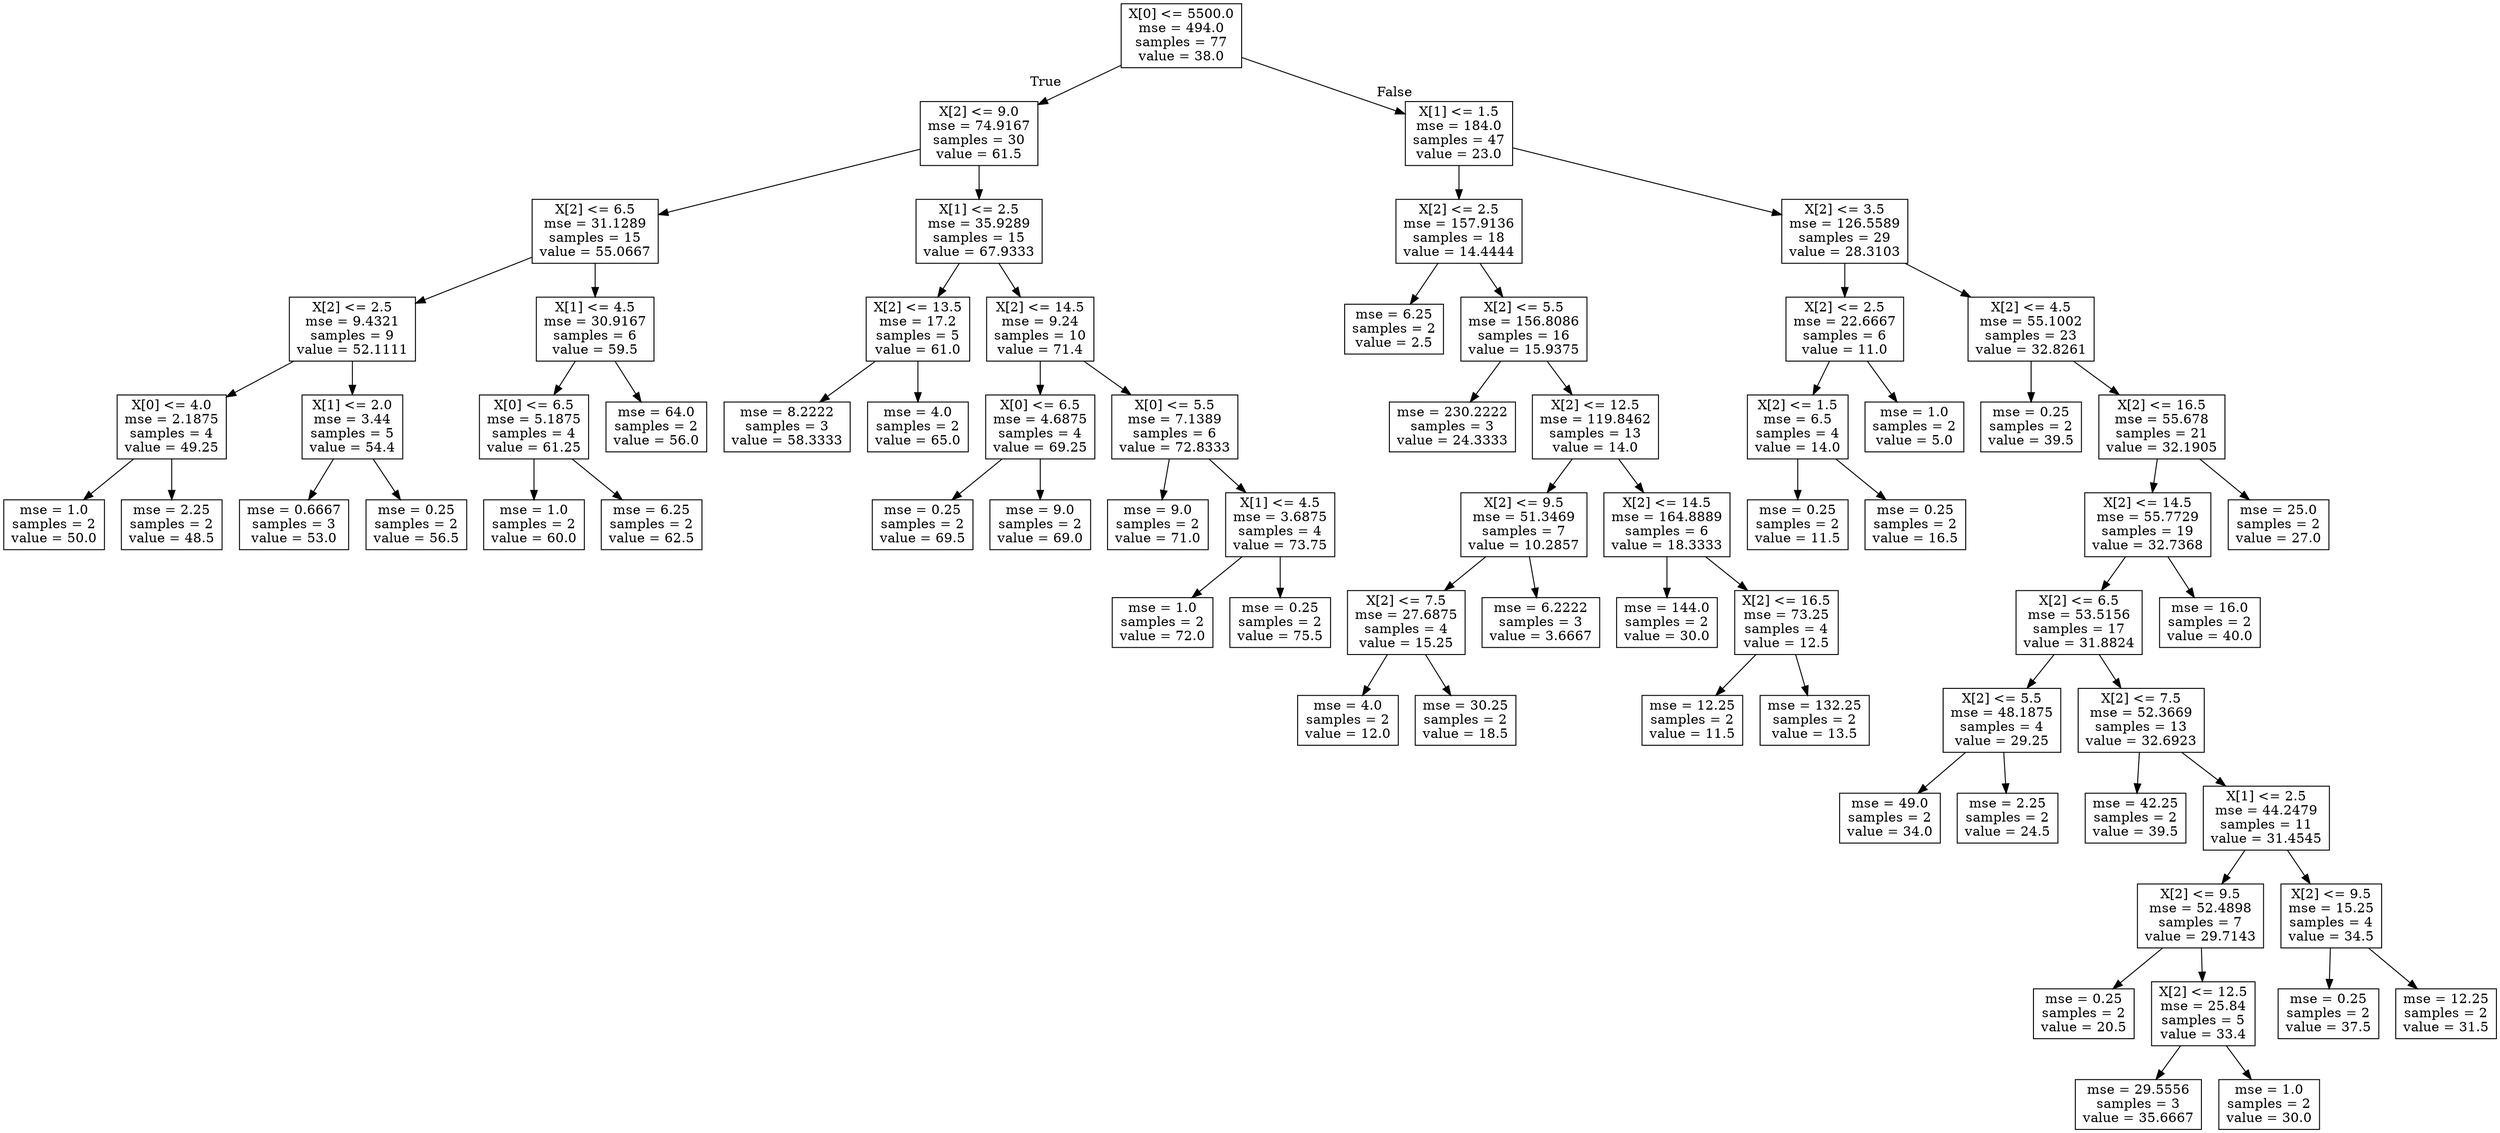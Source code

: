 digraph Tree {
node [shape=box] ;
0 [label="X[0] <= 5500.0\nmse = 494.0\nsamples = 77\nvalue = 38.0"] ;
1 [label="X[2] <= 9.0\nmse = 74.9167\nsamples = 30\nvalue = 61.5"] ;
0 -> 1 [labeldistance=2.5, labelangle=45, headlabel="True"] ;
2 [label="X[2] <= 6.5\nmse = 31.1289\nsamples = 15\nvalue = 55.0667"] ;
1 -> 2 ;
3 [label="X[2] <= 2.5\nmse = 9.4321\nsamples = 9\nvalue = 52.1111"] ;
2 -> 3 ;
4 [label="X[0] <= 4.0\nmse = 2.1875\nsamples = 4\nvalue = 49.25"] ;
3 -> 4 ;
5 [label="mse = 1.0\nsamples = 2\nvalue = 50.0"] ;
4 -> 5 ;
6 [label="mse = 2.25\nsamples = 2\nvalue = 48.5"] ;
4 -> 6 ;
7 [label="X[1] <= 2.0\nmse = 3.44\nsamples = 5\nvalue = 54.4"] ;
3 -> 7 ;
8 [label="mse = 0.6667\nsamples = 3\nvalue = 53.0"] ;
7 -> 8 ;
9 [label="mse = 0.25\nsamples = 2\nvalue = 56.5"] ;
7 -> 9 ;
10 [label="X[1] <= 4.5\nmse = 30.9167\nsamples = 6\nvalue = 59.5"] ;
2 -> 10 ;
11 [label="X[0] <= 6.5\nmse = 5.1875\nsamples = 4\nvalue = 61.25"] ;
10 -> 11 ;
12 [label="mse = 1.0\nsamples = 2\nvalue = 60.0"] ;
11 -> 12 ;
13 [label="mse = 6.25\nsamples = 2\nvalue = 62.5"] ;
11 -> 13 ;
14 [label="mse = 64.0\nsamples = 2\nvalue = 56.0"] ;
10 -> 14 ;
15 [label="X[1] <= 2.5\nmse = 35.9289\nsamples = 15\nvalue = 67.9333"] ;
1 -> 15 ;
16 [label="X[2] <= 13.5\nmse = 17.2\nsamples = 5\nvalue = 61.0"] ;
15 -> 16 ;
17 [label="mse = 8.2222\nsamples = 3\nvalue = 58.3333"] ;
16 -> 17 ;
18 [label="mse = 4.0\nsamples = 2\nvalue = 65.0"] ;
16 -> 18 ;
19 [label="X[2] <= 14.5\nmse = 9.24\nsamples = 10\nvalue = 71.4"] ;
15 -> 19 ;
20 [label="X[0] <= 6.5\nmse = 4.6875\nsamples = 4\nvalue = 69.25"] ;
19 -> 20 ;
21 [label="mse = 0.25\nsamples = 2\nvalue = 69.5"] ;
20 -> 21 ;
22 [label="mse = 9.0\nsamples = 2\nvalue = 69.0"] ;
20 -> 22 ;
23 [label="X[0] <= 5.5\nmse = 7.1389\nsamples = 6\nvalue = 72.8333"] ;
19 -> 23 ;
24 [label="mse = 9.0\nsamples = 2\nvalue = 71.0"] ;
23 -> 24 ;
25 [label="X[1] <= 4.5\nmse = 3.6875\nsamples = 4\nvalue = 73.75"] ;
23 -> 25 ;
26 [label="mse = 1.0\nsamples = 2\nvalue = 72.0"] ;
25 -> 26 ;
27 [label="mse = 0.25\nsamples = 2\nvalue = 75.5"] ;
25 -> 27 ;
28 [label="X[1] <= 1.5\nmse = 184.0\nsamples = 47\nvalue = 23.0"] ;
0 -> 28 [labeldistance=2.5, labelangle=-45, headlabel="False"] ;
29 [label="X[2] <= 2.5\nmse = 157.9136\nsamples = 18\nvalue = 14.4444"] ;
28 -> 29 ;
30 [label="mse = 6.25\nsamples = 2\nvalue = 2.5"] ;
29 -> 30 ;
31 [label="X[2] <= 5.5\nmse = 156.8086\nsamples = 16\nvalue = 15.9375"] ;
29 -> 31 ;
32 [label="mse = 230.2222\nsamples = 3\nvalue = 24.3333"] ;
31 -> 32 ;
33 [label="X[2] <= 12.5\nmse = 119.8462\nsamples = 13\nvalue = 14.0"] ;
31 -> 33 ;
34 [label="X[2] <= 9.5\nmse = 51.3469\nsamples = 7\nvalue = 10.2857"] ;
33 -> 34 ;
35 [label="X[2] <= 7.5\nmse = 27.6875\nsamples = 4\nvalue = 15.25"] ;
34 -> 35 ;
36 [label="mse = 4.0\nsamples = 2\nvalue = 12.0"] ;
35 -> 36 ;
37 [label="mse = 30.25\nsamples = 2\nvalue = 18.5"] ;
35 -> 37 ;
38 [label="mse = 6.2222\nsamples = 3\nvalue = 3.6667"] ;
34 -> 38 ;
39 [label="X[2] <= 14.5\nmse = 164.8889\nsamples = 6\nvalue = 18.3333"] ;
33 -> 39 ;
40 [label="mse = 144.0\nsamples = 2\nvalue = 30.0"] ;
39 -> 40 ;
41 [label="X[2] <= 16.5\nmse = 73.25\nsamples = 4\nvalue = 12.5"] ;
39 -> 41 ;
42 [label="mse = 12.25\nsamples = 2\nvalue = 11.5"] ;
41 -> 42 ;
43 [label="mse = 132.25\nsamples = 2\nvalue = 13.5"] ;
41 -> 43 ;
44 [label="X[2] <= 3.5\nmse = 126.5589\nsamples = 29\nvalue = 28.3103"] ;
28 -> 44 ;
45 [label="X[2] <= 2.5\nmse = 22.6667\nsamples = 6\nvalue = 11.0"] ;
44 -> 45 ;
46 [label="X[2] <= 1.5\nmse = 6.5\nsamples = 4\nvalue = 14.0"] ;
45 -> 46 ;
47 [label="mse = 0.25\nsamples = 2\nvalue = 11.5"] ;
46 -> 47 ;
48 [label="mse = 0.25\nsamples = 2\nvalue = 16.5"] ;
46 -> 48 ;
49 [label="mse = 1.0\nsamples = 2\nvalue = 5.0"] ;
45 -> 49 ;
50 [label="X[2] <= 4.5\nmse = 55.1002\nsamples = 23\nvalue = 32.8261"] ;
44 -> 50 ;
51 [label="mse = 0.25\nsamples = 2\nvalue = 39.5"] ;
50 -> 51 ;
52 [label="X[2] <= 16.5\nmse = 55.678\nsamples = 21\nvalue = 32.1905"] ;
50 -> 52 ;
53 [label="X[2] <= 14.5\nmse = 55.7729\nsamples = 19\nvalue = 32.7368"] ;
52 -> 53 ;
54 [label="X[2] <= 6.5\nmse = 53.5156\nsamples = 17\nvalue = 31.8824"] ;
53 -> 54 ;
55 [label="X[2] <= 5.5\nmse = 48.1875\nsamples = 4\nvalue = 29.25"] ;
54 -> 55 ;
56 [label="mse = 49.0\nsamples = 2\nvalue = 34.0"] ;
55 -> 56 ;
57 [label="mse = 2.25\nsamples = 2\nvalue = 24.5"] ;
55 -> 57 ;
58 [label="X[2] <= 7.5\nmse = 52.3669\nsamples = 13\nvalue = 32.6923"] ;
54 -> 58 ;
59 [label="mse = 42.25\nsamples = 2\nvalue = 39.5"] ;
58 -> 59 ;
60 [label="X[1] <= 2.5\nmse = 44.2479\nsamples = 11\nvalue = 31.4545"] ;
58 -> 60 ;
61 [label="X[2] <= 9.5\nmse = 52.4898\nsamples = 7\nvalue = 29.7143"] ;
60 -> 61 ;
62 [label="mse = 0.25\nsamples = 2\nvalue = 20.5"] ;
61 -> 62 ;
63 [label="X[2] <= 12.5\nmse = 25.84\nsamples = 5\nvalue = 33.4"] ;
61 -> 63 ;
64 [label="mse = 29.5556\nsamples = 3\nvalue = 35.6667"] ;
63 -> 64 ;
65 [label="mse = 1.0\nsamples = 2\nvalue = 30.0"] ;
63 -> 65 ;
66 [label="X[2] <= 9.5\nmse = 15.25\nsamples = 4\nvalue = 34.5"] ;
60 -> 66 ;
67 [label="mse = 0.25\nsamples = 2\nvalue = 37.5"] ;
66 -> 67 ;
68 [label="mse = 12.25\nsamples = 2\nvalue = 31.5"] ;
66 -> 68 ;
69 [label="mse = 16.0\nsamples = 2\nvalue = 40.0"] ;
53 -> 69 ;
70 [label="mse = 25.0\nsamples = 2\nvalue = 27.0"] ;
52 -> 70 ;
}